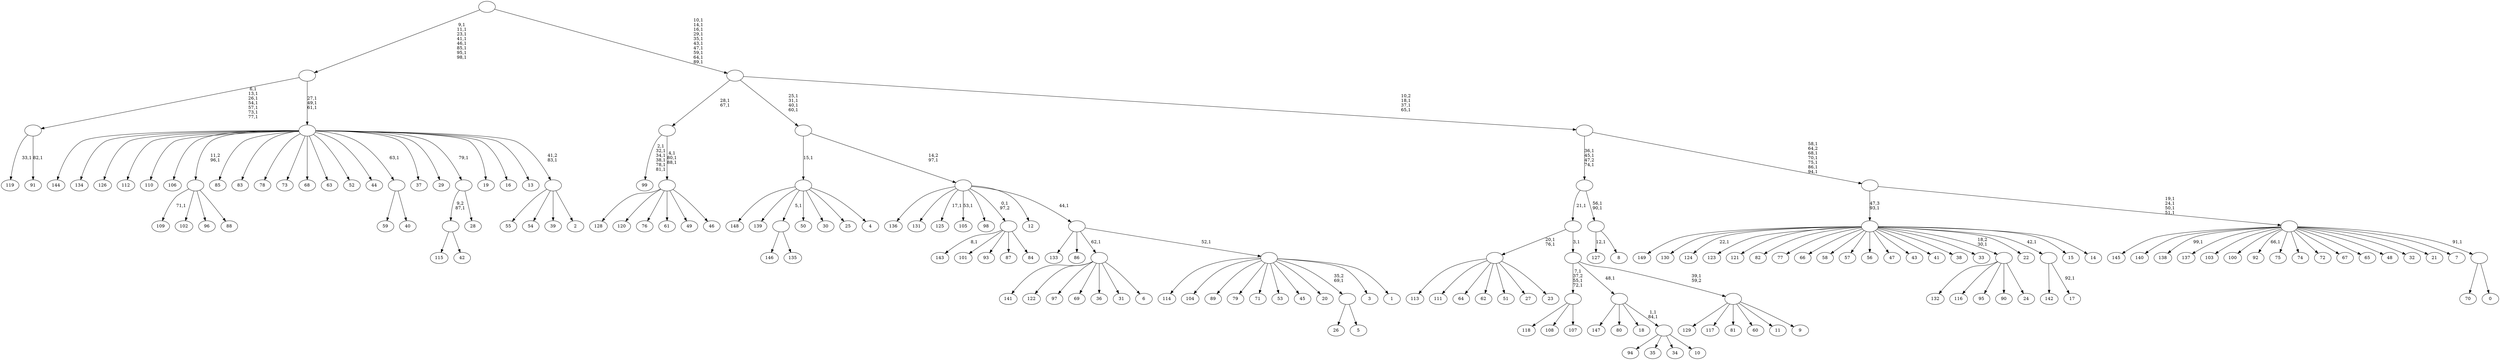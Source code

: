 digraph T {
	250 [label="149"]
	249 [label="148"]
	248 [label="147"]
	247 [label="146"]
	246 [label="145"]
	245 [label="144"]
	244 [label="143"]
	242 [label="142"]
	241 [label="141"]
	240 [label="140"]
	239 [label="139"]
	238 [label="138"]
	236 [label="137"]
	235 [label="136"]
	234 [label="135"]
	233 [label=""]
	232 [label="134"]
	231 [label="133"]
	230 [label="132"]
	229 [label="131"]
	228 [label="130"]
	227 [label="129"]
	226 [label="128"]
	225 [label="127"]
	223 [label="126"]
	222 [label="125"]
	220 [label="124"]
	218 [label="123"]
	217 [label="122"]
	216 [label="121"]
	215 [label="120"]
	214 [label="119"]
	212 [label="118"]
	211 [label="117"]
	210 [label="116"]
	209 [label="115"]
	208 [label="114"]
	207 [label="113"]
	206 [label="112"]
	205 [label="111"]
	204 [label="110"]
	203 [label="109"]
	201 [label="108"]
	200 [label="107"]
	199 [label=""]
	196 [label="106"]
	195 [label="105"]
	193 [label="104"]
	192 [label="103"]
	191 [label="102"]
	190 [label="101"]
	189 [label="100"]
	188 [label="99"]
	181 [label="98"]
	180 [label="97"]
	179 [label="96"]
	178 [label="95"]
	177 [label="94"]
	176 [label="93"]
	175 [label="92"]
	173 [label="91"]
	171 [label=""]
	164 [label="90"]
	163 [label="89"]
	162 [label="88"]
	161 [label=""]
	160 [label="87"]
	159 [label="86"]
	158 [label="85"]
	157 [label="84"]
	156 [label=""]
	155 [label="83"]
	154 [label="82"]
	153 [label="81"]
	152 [label="80"]
	151 [label="79"]
	150 [label="78"]
	149 [label="77"]
	148 [label="76"]
	147 [label="75"]
	146 [label="74"]
	145 [label="73"]
	144 [label="72"]
	143 [label="71"]
	142 [label="70"]
	141 [label="69"]
	140 [label="68"]
	139 [label="67"]
	138 [label="66"]
	137 [label="65"]
	136 [label="64"]
	135 [label="63"]
	134 [label="62"]
	133 [label="61"]
	132 [label="60"]
	131 [label="59"]
	130 [label="58"]
	129 [label="57"]
	128 [label="56"]
	127 [label="55"]
	126 [label="54"]
	125 [label="53"]
	124 [label="52"]
	123 [label="51"]
	122 [label="50"]
	121 [label="49"]
	120 [label="48"]
	119 [label="47"]
	118 [label="46"]
	117 [label=""]
	114 [label=""]
	112 [label="45"]
	111 [label="44"]
	110 [label="43"]
	109 [label="42"]
	108 [label=""]
	107 [label="41"]
	106 [label="40"]
	105 [label=""]
	104 [label="39"]
	103 [label="38"]
	102 [label="37"]
	101 [label="36"]
	100 [label="35"]
	99 [label="34"]
	98 [label="33"]
	97 [label="32"]
	96 [label="31"]
	95 [label="30"]
	94 [label="29"]
	93 [label="28"]
	92 [label=""]
	91 [label="27"]
	90 [label="26"]
	89 [label="25"]
	88 [label="24"]
	87 [label=""]
	86 [label="23"]
	85 [label=""]
	83 [label="22"]
	82 [label="21"]
	81 [label="20"]
	80 [label="19"]
	79 [label="18"]
	78 [label="17"]
	76 [label=""]
	75 [label="16"]
	74 [label="15"]
	73 [label="14"]
	72 [label=""]
	71 [label="13"]
	70 [label="12"]
	69 [label="11"]
	68 [label="10"]
	67 [label=""]
	65 [label=""]
	64 [label="9"]
	63 [label=""]
	62 [label=""]
	61 [label=""]
	60 [label="8"]
	59 [label=""]
	57 [label=""]
	54 [label="7"]
	53 [label="6"]
	52 [label=""]
	51 [label="5"]
	50 [label=""]
	49 [label="4"]
	48 [label=""]
	47 [label="3"]
	46 [label="2"]
	45 [label=""]
	44 [label=""]
	41 [label=""]
	33 [label="1"]
	32 [label=""]
	31 [label=""]
	30 [label=""]
	29 [label=""]
	25 [label="0"]
	24 [label=""]
	23 [label=""]
	19 [label=""]
	13 [label=""]
	10 [label=""]
	0 [label=""]
	233 -> 247 [label=""]
	233 -> 234 [label=""]
	199 -> 212 [label=""]
	199 -> 201 [label=""]
	199 -> 200 [label=""]
	171 -> 173 [label="82,1"]
	171 -> 214 [label="33,1"]
	161 -> 203 [label="71,1"]
	161 -> 191 [label=""]
	161 -> 179 [label=""]
	161 -> 162 [label=""]
	156 -> 244 [label="8,1"]
	156 -> 190 [label=""]
	156 -> 176 [label=""]
	156 -> 160 [label=""]
	156 -> 157 [label=""]
	117 -> 226 [label=""]
	117 -> 215 [label=""]
	117 -> 148 [label=""]
	117 -> 133 [label=""]
	117 -> 121 [label=""]
	117 -> 118 [label=""]
	114 -> 117 [label="4,1\n80,1\n88,1"]
	114 -> 188 [label="2,1\n32,1\n34,1\n38,1\n78,1\n81,1"]
	108 -> 209 [label=""]
	108 -> 109 [label=""]
	105 -> 131 [label=""]
	105 -> 106 [label=""]
	92 -> 108 [label="9,2\n87,1"]
	92 -> 93 [label=""]
	87 -> 230 [label=""]
	87 -> 210 [label=""]
	87 -> 178 [label=""]
	87 -> 164 [label=""]
	87 -> 88 [label=""]
	85 -> 207 [label=""]
	85 -> 205 [label=""]
	85 -> 136 [label=""]
	85 -> 134 [label=""]
	85 -> 123 [label=""]
	85 -> 91 [label=""]
	85 -> 86 [label=""]
	76 -> 78 [label="92,1"]
	76 -> 242 [label=""]
	72 -> 220 [label="22,1"]
	72 -> 250 [label=""]
	72 -> 228 [label=""]
	72 -> 218 [label=""]
	72 -> 216 [label=""]
	72 -> 154 [label=""]
	72 -> 149 [label=""]
	72 -> 138 [label=""]
	72 -> 130 [label=""]
	72 -> 129 [label=""]
	72 -> 128 [label=""]
	72 -> 119 [label=""]
	72 -> 110 [label=""]
	72 -> 107 [label=""]
	72 -> 103 [label=""]
	72 -> 98 [label=""]
	72 -> 87 [label="18,2\n30,1"]
	72 -> 83 [label=""]
	72 -> 76 [label="42,1"]
	72 -> 74 [label=""]
	72 -> 73 [label=""]
	67 -> 177 [label=""]
	67 -> 100 [label=""]
	67 -> 99 [label=""]
	67 -> 68 [label=""]
	65 -> 67 [label="1,1\n84,1"]
	65 -> 248 [label=""]
	65 -> 152 [label=""]
	65 -> 79 [label=""]
	63 -> 227 [label=""]
	63 -> 211 [label=""]
	63 -> 153 [label=""]
	63 -> 132 [label=""]
	63 -> 69 [label=""]
	63 -> 64 [label=""]
	62 -> 199 [label="7,1\n37,2\n55,1\n72,1"]
	62 -> 65 [label="48,1"]
	62 -> 63 [label="39,1\n59,2"]
	61 -> 85 [label="20,1\n76,1"]
	61 -> 62 [label="3,1"]
	59 -> 225 [label="12,1"]
	59 -> 60 [label=""]
	57 -> 59 [label="56,1\n90,1"]
	57 -> 61 [label="21,1"]
	52 -> 241 [label=""]
	52 -> 217 [label=""]
	52 -> 180 [label=""]
	52 -> 141 [label=""]
	52 -> 101 [label=""]
	52 -> 96 [label=""]
	52 -> 53 [label=""]
	50 -> 90 [label=""]
	50 -> 51 [label=""]
	48 -> 249 [label=""]
	48 -> 239 [label=""]
	48 -> 233 [label="5,1"]
	48 -> 122 [label=""]
	48 -> 95 [label=""]
	48 -> 89 [label=""]
	48 -> 49 [label=""]
	45 -> 127 [label=""]
	45 -> 126 [label=""]
	45 -> 104 [label=""]
	45 -> 46 [label=""]
	44 -> 245 [label=""]
	44 -> 232 [label=""]
	44 -> 223 [label=""]
	44 -> 206 [label=""]
	44 -> 204 [label=""]
	44 -> 196 [label=""]
	44 -> 161 [label="11,2\n96,1"]
	44 -> 158 [label=""]
	44 -> 155 [label=""]
	44 -> 150 [label=""]
	44 -> 145 [label=""]
	44 -> 140 [label=""]
	44 -> 135 [label=""]
	44 -> 124 [label=""]
	44 -> 111 [label=""]
	44 -> 105 [label="63,1"]
	44 -> 102 [label=""]
	44 -> 94 [label=""]
	44 -> 92 [label="79,1"]
	44 -> 80 [label=""]
	44 -> 75 [label=""]
	44 -> 71 [label=""]
	44 -> 45 [label="41,2\n83,1"]
	41 -> 44 [label="27,1\n49,1\n61,1"]
	41 -> 171 [label="6,1\n13,1\n26,1\n54,1\n57,1\n73,1\n77,1"]
	32 -> 208 [label=""]
	32 -> 193 [label=""]
	32 -> 163 [label=""]
	32 -> 151 [label=""]
	32 -> 143 [label=""]
	32 -> 125 [label=""]
	32 -> 112 [label=""]
	32 -> 81 [label=""]
	32 -> 50 [label="35,2\n69,1"]
	32 -> 47 [label=""]
	32 -> 33 [label=""]
	31 -> 231 [label=""]
	31 -> 159 [label=""]
	31 -> 52 [label="62,1"]
	31 -> 32 [label="52,1"]
	30 -> 195 [label="53,1"]
	30 -> 222 [label="17,1"]
	30 -> 235 [label=""]
	30 -> 229 [label=""]
	30 -> 181 [label=""]
	30 -> 156 [label="0,1\n97,2"]
	30 -> 70 [label=""]
	30 -> 31 [label="44,1"]
	29 -> 48 [label="15,1"]
	29 -> 30 [label="14,2\n97,1"]
	24 -> 142 [label=""]
	24 -> 25 [label=""]
	23 -> 175 [label="66,1"]
	23 -> 238 [label="99,1"]
	23 -> 246 [label=""]
	23 -> 240 [label=""]
	23 -> 236 [label=""]
	23 -> 192 [label=""]
	23 -> 189 [label=""]
	23 -> 147 [label=""]
	23 -> 146 [label=""]
	23 -> 144 [label=""]
	23 -> 139 [label=""]
	23 -> 137 [label=""]
	23 -> 120 [label=""]
	23 -> 97 [label=""]
	23 -> 82 [label=""]
	23 -> 54 [label=""]
	23 -> 24 [label="91,1"]
	19 -> 23 [label="19,1\n24,1\n50,1\n51,1"]
	19 -> 72 [label="47,3\n93,1"]
	13 -> 19 [label="58,1\n64,2\n68,1\n70,1\n75,1\n86,1\n94,1"]
	13 -> 57 [label="36,1\n45,1\n47,2\n74,1"]
	10 -> 13 [label="10,2\n18,1\n37,1\n65,1"]
	10 -> 29 [label="25,1\n31,1\n40,1\n60,1"]
	10 -> 114 [label="28,1\n67,1"]
	0 -> 10 [label="10,1\n14,1\n16,1\n29,1\n35,1\n43,1\n47,1\n59,1\n64,1\n89,1"]
	0 -> 41 [label="9,1\n11,1\n23,1\n41,1\n46,1\n85,1\n95,1\n98,1"]
}
